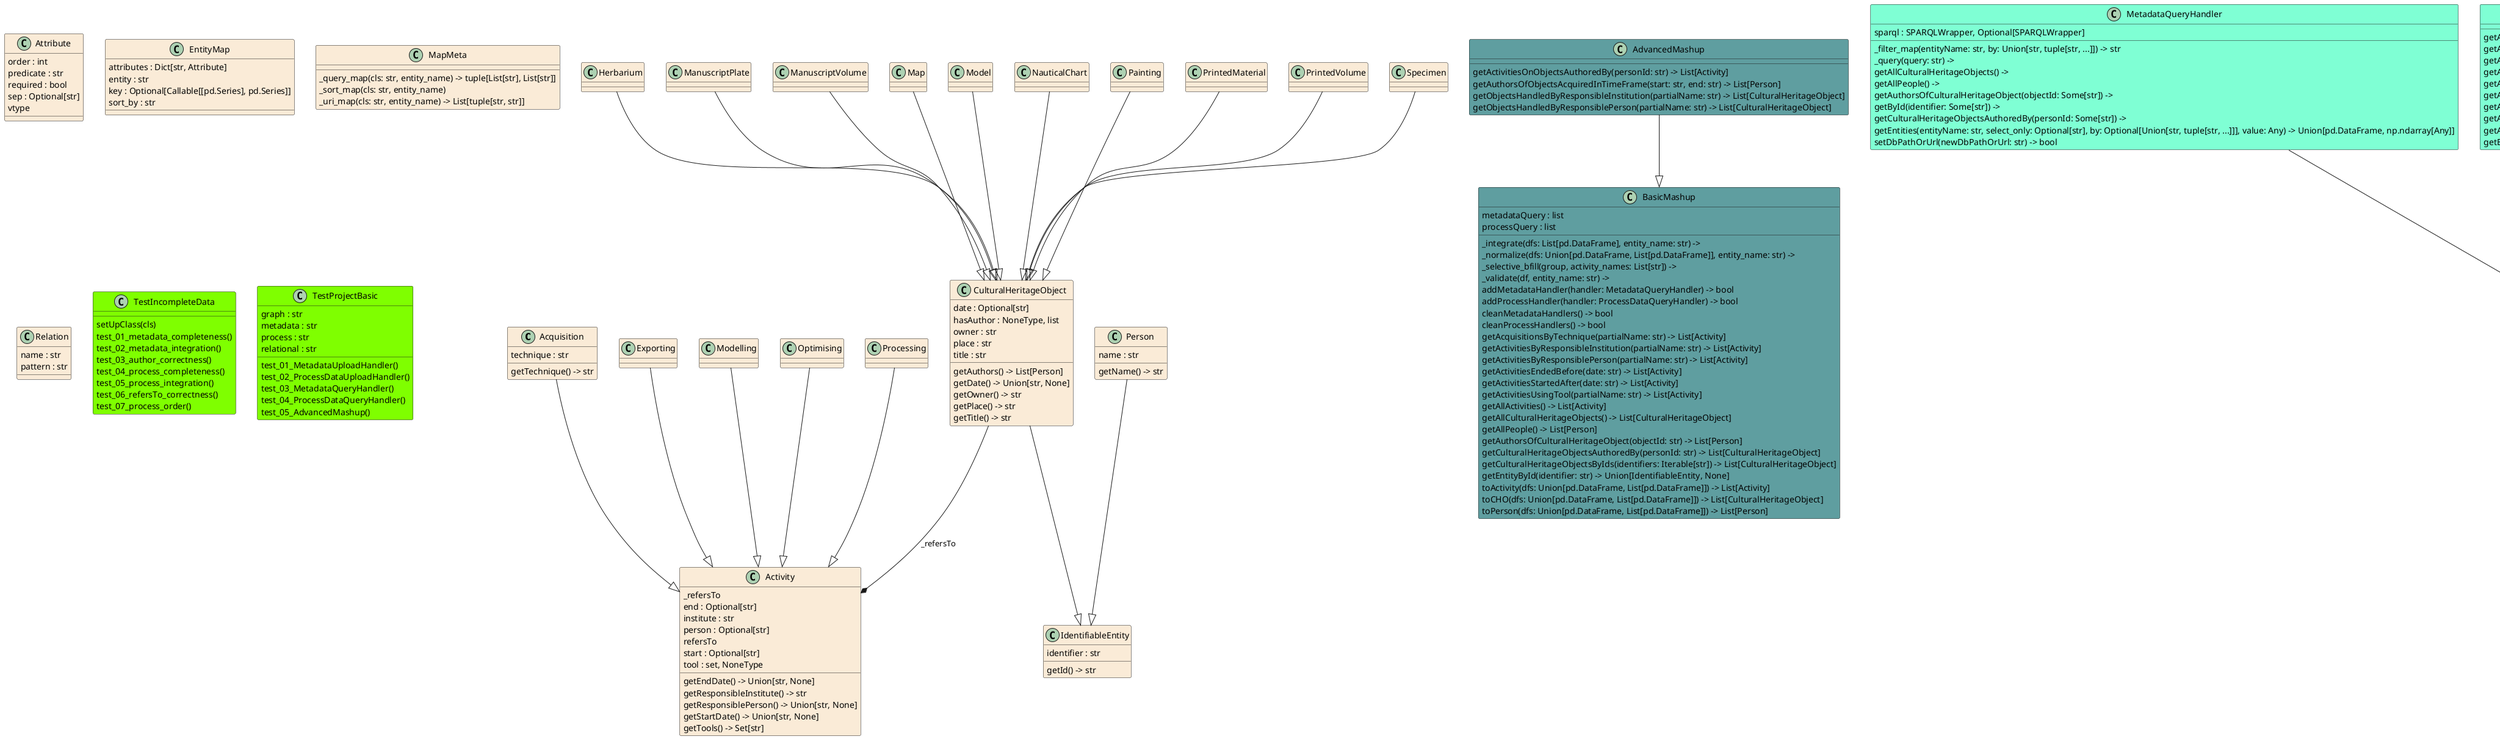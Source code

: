 @startuml classes
set namespaceSeparator none
class "Acquisition" as streamlod.entities.activity.Acquisition #antiquewhite {
  technique : str
  getTechnique() -> str
}
class "Activity" as streamlod.entities.activity.Activity #antiquewhite {
  _refersTo
  end : Optional[str]
  institute : str
  person : Optional[str]
  refersTo
  start : Optional[str]
  tool : set, NoneType
  getEndDate() -> Union[str, None]
  getResponsibleInstitute() -> str
  getResponsiblePerson() -> Union[str, None]
  getStartDate() -> Union[str, None]
  getTools() -> Set[str]
}
class "AdvancedMashup" as streamlod.mashups.advanced_mashup.AdvancedMashup #cadetblue {
  getActivitiesOnObjectsAuthoredBy(personId: str) -> List[Activity]
  getAuthorsOfObjectsAcquiredInTimeFrame(start: str, end: str) -> List[Person]
  getObjectsHandledByResponsibleInstitution(partialName: str) -> List[CulturalHeritageObject]
  getObjectsHandledByResponsiblePerson(partialName: str) -> List[CulturalHeritageObject]
}
class "Attribute" as streamlod.entities.mappings.Attribute #antiquewhite {
  order : int
  predicate : str
  required : bool
  sep : Optional[str]
  vtype
}
class "BasicMashup" as streamlod.mashups.basic_mashup.BasicMashup #cadetblue {
  metadataQuery : list
  processQuery : list
  _integrate(dfs: List[pd.DataFrame], entity_name: str) -> 
  _normalize(dfs: Union[pd.DataFrame, List[pd.DataFrame]], entity_name: str) -> 
  _selective_bfill(group, activity_names: List[str]) -> 
  _validate(df, entity_name: str) -> 
  addMetadataHandler(handler: MetadataQueryHandler) -> bool
  addProcessHandler(handler: ProcessDataQueryHandler) -> bool
  cleanMetadataHandlers() -> bool
  cleanProcessHandlers() -> bool
  getAcquisitionsByTechnique(partialName: str) -> List[Activity]
  getActivitiesByResponsibleInstitution(partialName: str) -> List[Activity]
  getActivitiesByResponsiblePerson(partialName: str) -> List[Activity]
  getActivitiesEndedBefore(date: str) -> List[Activity]
  getActivitiesStartedAfter(date: str) -> List[Activity]
  getActivitiesUsingTool(partialName: str) -> List[Activity]
  getAllActivities() -> List[Activity]
  getAllCulturalHeritageObjects() -> List[CulturalHeritageObject]
  getAllPeople() -> List[Person]
  getAuthorsOfCulturalHeritageObject(objectId: str) -> List[Person]
  getCulturalHeritageObjectsAuthoredBy(personId: str) -> List[CulturalHeritageObject]
  getCulturalHeritageObjectsByIds(identifiers: Iterable[str]) -> List[CulturalHeritageObject]
  getEntityById(identifier: str) -> Union[IdentifiableEntity, None]
  toActivity(dfs: Union[pd.DataFrame, List[pd.DataFrame]]) -> List[Activity]
  toCHO(dfs: Union[pd.DataFrame, List[pd.DataFrame]]) -> List[CulturalHeritageObject]
  toPerson(dfs: Union[pd.DataFrame, List[pd.DataFrame]]) -> List[Person]
}
class "CulturalHeritageObject" as streamlod.entities.identifiable_entity.CulturalHeritageObject #antiquewhite {
  date : Optional[str]
  hasAuthor : NoneType, list
  owner : str
  place : str
  title : str
  getAuthors() -> List[Person]
  getDate() -> Union[str, None]
  getOwner() -> str
  getPlace() -> str
  getTitle() -> str
}
class "EntityMap" as streamlod.entities.mappings.EntityMap #antiquewhite {
  attributes : Dict[str, Attribute]
  entity : str
  key : Optional[Callable[[pd.Series], pd.Series]]
  sort_by : str
}
class "Exporting" as streamlod.entities.activity.Exporting #antiquewhite {
}
class "Handler" as streamlod.handlers.base.Handler #aquamarine {
  dbPathOrUrl : str
  getDbPathOrUrl() -> str
  setDbPathOrUrl(pathOrUrl: str) -> bool
}
class "Herbarium" as streamlod.entities.identifiable_entity.Herbarium #antiquewhite {
}
class "IdentifiableEntity" as streamlod.entities.identifiable_entity.IdentifiableEntity #antiquewhite {
  identifier : str
  getId() -> str
}
class "ManuscriptPlate" as streamlod.entities.identifiable_entity.ManuscriptPlate #antiquewhite {
}
class "ManuscriptVolume" as streamlod.entities.identifiable_entity.ManuscriptVolume #antiquewhite {
}
class "Map" as streamlod.entities.identifiable_entity.Map #antiquewhite {
}
class "MapMeta" as streamlod.entities.mappings.MapMeta #antiquewhite {
  _query_map(cls: str, entity_name) -> tuple[List[str], List[str]]
  _sort_map(cls: str, entity_name)
  _uri_map(cls: str, entity_name) -> List[tuple[str, str]]
}
class "MetadataQueryHandler" as streamlod.handlers.metadata.MetadataQueryHandler #aquamarine {
  sparql : SPARQLWrapper, Optional[SPARQLWrapper]
  _filter_map(entityName: str, by: Union[str, tuple[str, ...]]) -> str
  _query(query: str) -> 
  getAllCulturalHeritageObjects() -> 
  getAllPeople() -> 
  getAuthorsOfCulturalHeritageObject(objectId: Some[str]) -> 
  getById(identifier: Some[str]) -> 
  getCulturalHeritageObjectsAuthoredBy(personId: Some[str]) -> 
  getEntities(entityName: str, select_only: Optional[str], by: Optional[Union[str, tuple[str, ...]]], value: Any) -> Union[pd.DataFrame, np.ndarray[Any]]
  setDbPathOrUrl(newDbPathOrUrl: str) -> bool
}
class "MetadataUploadHandler" as streamlod.handlers.metadata.MetadataUploadHandler #aquamarine {
  store : SPARQLUpdateStore
  _check_class(string: str) -> Union[str, 'NAType']
  _validateIDE(df, entityName: str) -> 
  clearDb() -> bool
  pushDataToDb(path: str) -> bool
  setDbPathOrUrl(newDbPathOrUrl: str) -> bool
  toRDF(df, entityName: str) -> Generator[str, None, None]
}
class "Model" as streamlod.entities.identifiable_entity.Model #antiquewhite {
}
class "Modelling" as streamlod.entities.activity.Modelling #antiquewhite {
}
class "NauticalChart" as streamlod.entities.identifiable_entity.NauticalChart #antiquewhite {
}
class "Optimising" as streamlod.entities.activity.Optimising #antiquewhite {
}
class "Painting" as streamlod.entities.identifiable_entity.Painting #antiquewhite {
}
class "Person" as streamlod.entities.identifiable_entity.Person #antiquewhite {
  name : str
  getName() -> str
}
class "PrintedMaterial" as streamlod.entities.identifiable_entity.PrintedMaterial #antiquewhite {
}
class "PrintedVolume" as streamlod.entities.identifiable_entity.PrintedVolume #antiquewhite {
}
class "ProcessDataQueryHandler" as streamlod.handlers.process.ProcessDataQueryHandler #aquamarine {
  getAcquisitionsByTechnique(partialName: str) -> 
  getActivities(activity_list: Iterable[str], condition: str) -> 
  getActivitiesByResponsibleInstitution(partialName: str) -> 
  getActivitiesByResponsiblePerson(partialName: str) -> 
  getActivitiesEndedBefore(date: str) -> 
  getActivitiesStartedAfter(date: str) -> 
  getActivitiesUsingTool(partialName: str) -> 
  getAllActivities() -> 
  getAttribute(activity_list: Iterable[str], attribute: str, condition: str) -> List[Any]
  getById(identifier: Union[str, List[str]]) -> 
}
class "ProcessDataUploadHandler" as streamlod.handlers.process.ProcessDataUploadHandler #aquamarine {
  identifiers : set, Set[str]
  _json_map(activity: str) -> Dict[str, str]
  clearDb() -> bool
  pushDataToDb(path: str) -> bool
  setDbPathOrUrl(newDbPathOrUrl: str) -> bool
}
class "Processing" as streamlod.entities.activity.Processing #antiquewhite {
}
class "QueryHandler" as streamlod.handlers.base.QueryHandler #aquamarine {
  getById(id: str)
  getDbPathOrUrl() -> str
}
class "Relation" as streamlod.entities.mappings.Relation #antiquewhite {
  name : str
  pattern : str
}
class "Specimen" as streamlod.entities.identifiable_entity.Specimen #antiquewhite {
}
class "TestIncompleteData" as streamlod.tests.test_incomplete_data.TestIncompleteData #chartreuse {
  setUpClass(cls)
  test_01_metadata_completeness()
  test_02_metadata_integration()
  test_03_author_correctness()
  test_04_process_completeness()
  test_05_process_integration()
  test_06_refersTo_correctness()
  test_07_process_order()
}
class "TestProjectBasic" as streamlod.tests.test.TestProjectBasic #chartreuse {
  graph : str
  metadata : str
  process : str
  relational : str
  test_01_MetadataUploadHandler()
  test_02_ProcessDataUploadHandler()
  test_03_MetadataQueryHandler()
  test_04_ProcessDataQueryHandler()
  test_05_AdvancedMashup()
}
class "UploadHandler" as streamlod.handlers.base.UploadHandler #aquamarine {
  pushDataToDb(path: str)
}
streamlod.entities.activity.Acquisition --|> streamlod.entities.activity.Activity
streamlod.entities.activity.Exporting --|> streamlod.entities.activity.Activity
streamlod.entities.activity.Modelling --|> streamlod.entities.activity.Activity
streamlod.entities.activity.Optimising --|> streamlod.entities.activity.Activity
streamlod.entities.activity.Processing --|> streamlod.entities.activity.Activity
streamlod.entities.identifiable_entity.CulturalHeritageObject --|> streamlod.entities.identifiable_entity.IdentifiableEntity
streamlod.entities.identifiable_entity.Herbarium --|> streamlod.entities.identifiable_entity.CulturalHeritageObject
streamlod.entities.identifiable_entity.ManuscriptPlate --|> streamlod.entities.identifiable_entity.CulturalHeritageObject
streamlod.entities.identifiable_entity.ManuscriptVolume --|> streamlod.entities.identifiable_entity.CulturalHeritageObject
streamlod.entities.identifiable_entity.Map --|> streamlod.entities.identifiable_entity.CulturalHeritageObject
streamlod.entities.identifiable_entity.Model --|> streamlod.entities.identifiable_entity.CulturalHeritageObject
streamlod.entities.identifiable_entity.NauticalChart --|> streamlod.entities.identifiable_entity.CulturalHeritageObject
streamlod.entities.identifiable_entity.Painting --|> streamlod.entities.identifiable_entity.CulturalHeritageObject
streamlod.entities.identifiable_entity.Person --|> streamlod.entities.identifiable_entity.IdentifiableEntity
streamlod.entities.identifiable_entity.PrintedMaterial --|> streamlod.entities.identifiable_entity.CulturalHeritageObject
streamlod.entities.identifiable_entity.PrintedVolume --|> streamlod.entities.identifiable_entity.CulturalHeritageObject
streamlod.entities.identifiable_entity.Specimen --|> streamlod.entities.identifiable_entity.CulturalHeritageObject
streamlod.handlers.base.QueryHandler --|> streamlod.handlers.base.Handler
streamlod.handlers.base.UploadHandler --|> streamlod.handlers.base.Handler
streamlod.handlers.metadata.MetadataQueryHandler --|> streamlod.handlers.base.QueryHandler
streamlod.handlers.metadata.MetadataUploadHandler --|> streamlod.handlers.base.UploadHandler
streamlod.handlers.process.ProcessDataQueryHandler --|> streamlod.handlers.base.QueryHandler
streamlod.handlers.process.ProcessDataUploadHandler --|> streamlod.handlers.base.UploadHandler
streamlod.mashups.advanced_mashup.AdvancedMashup --|> streamlod.mashups.basic_mashup.BasicMashup
streamlod.entities.identifiable_entity.CulturalHeritageObject --* streamlod.entities.activity.Activity : _refersTo
@enduml
